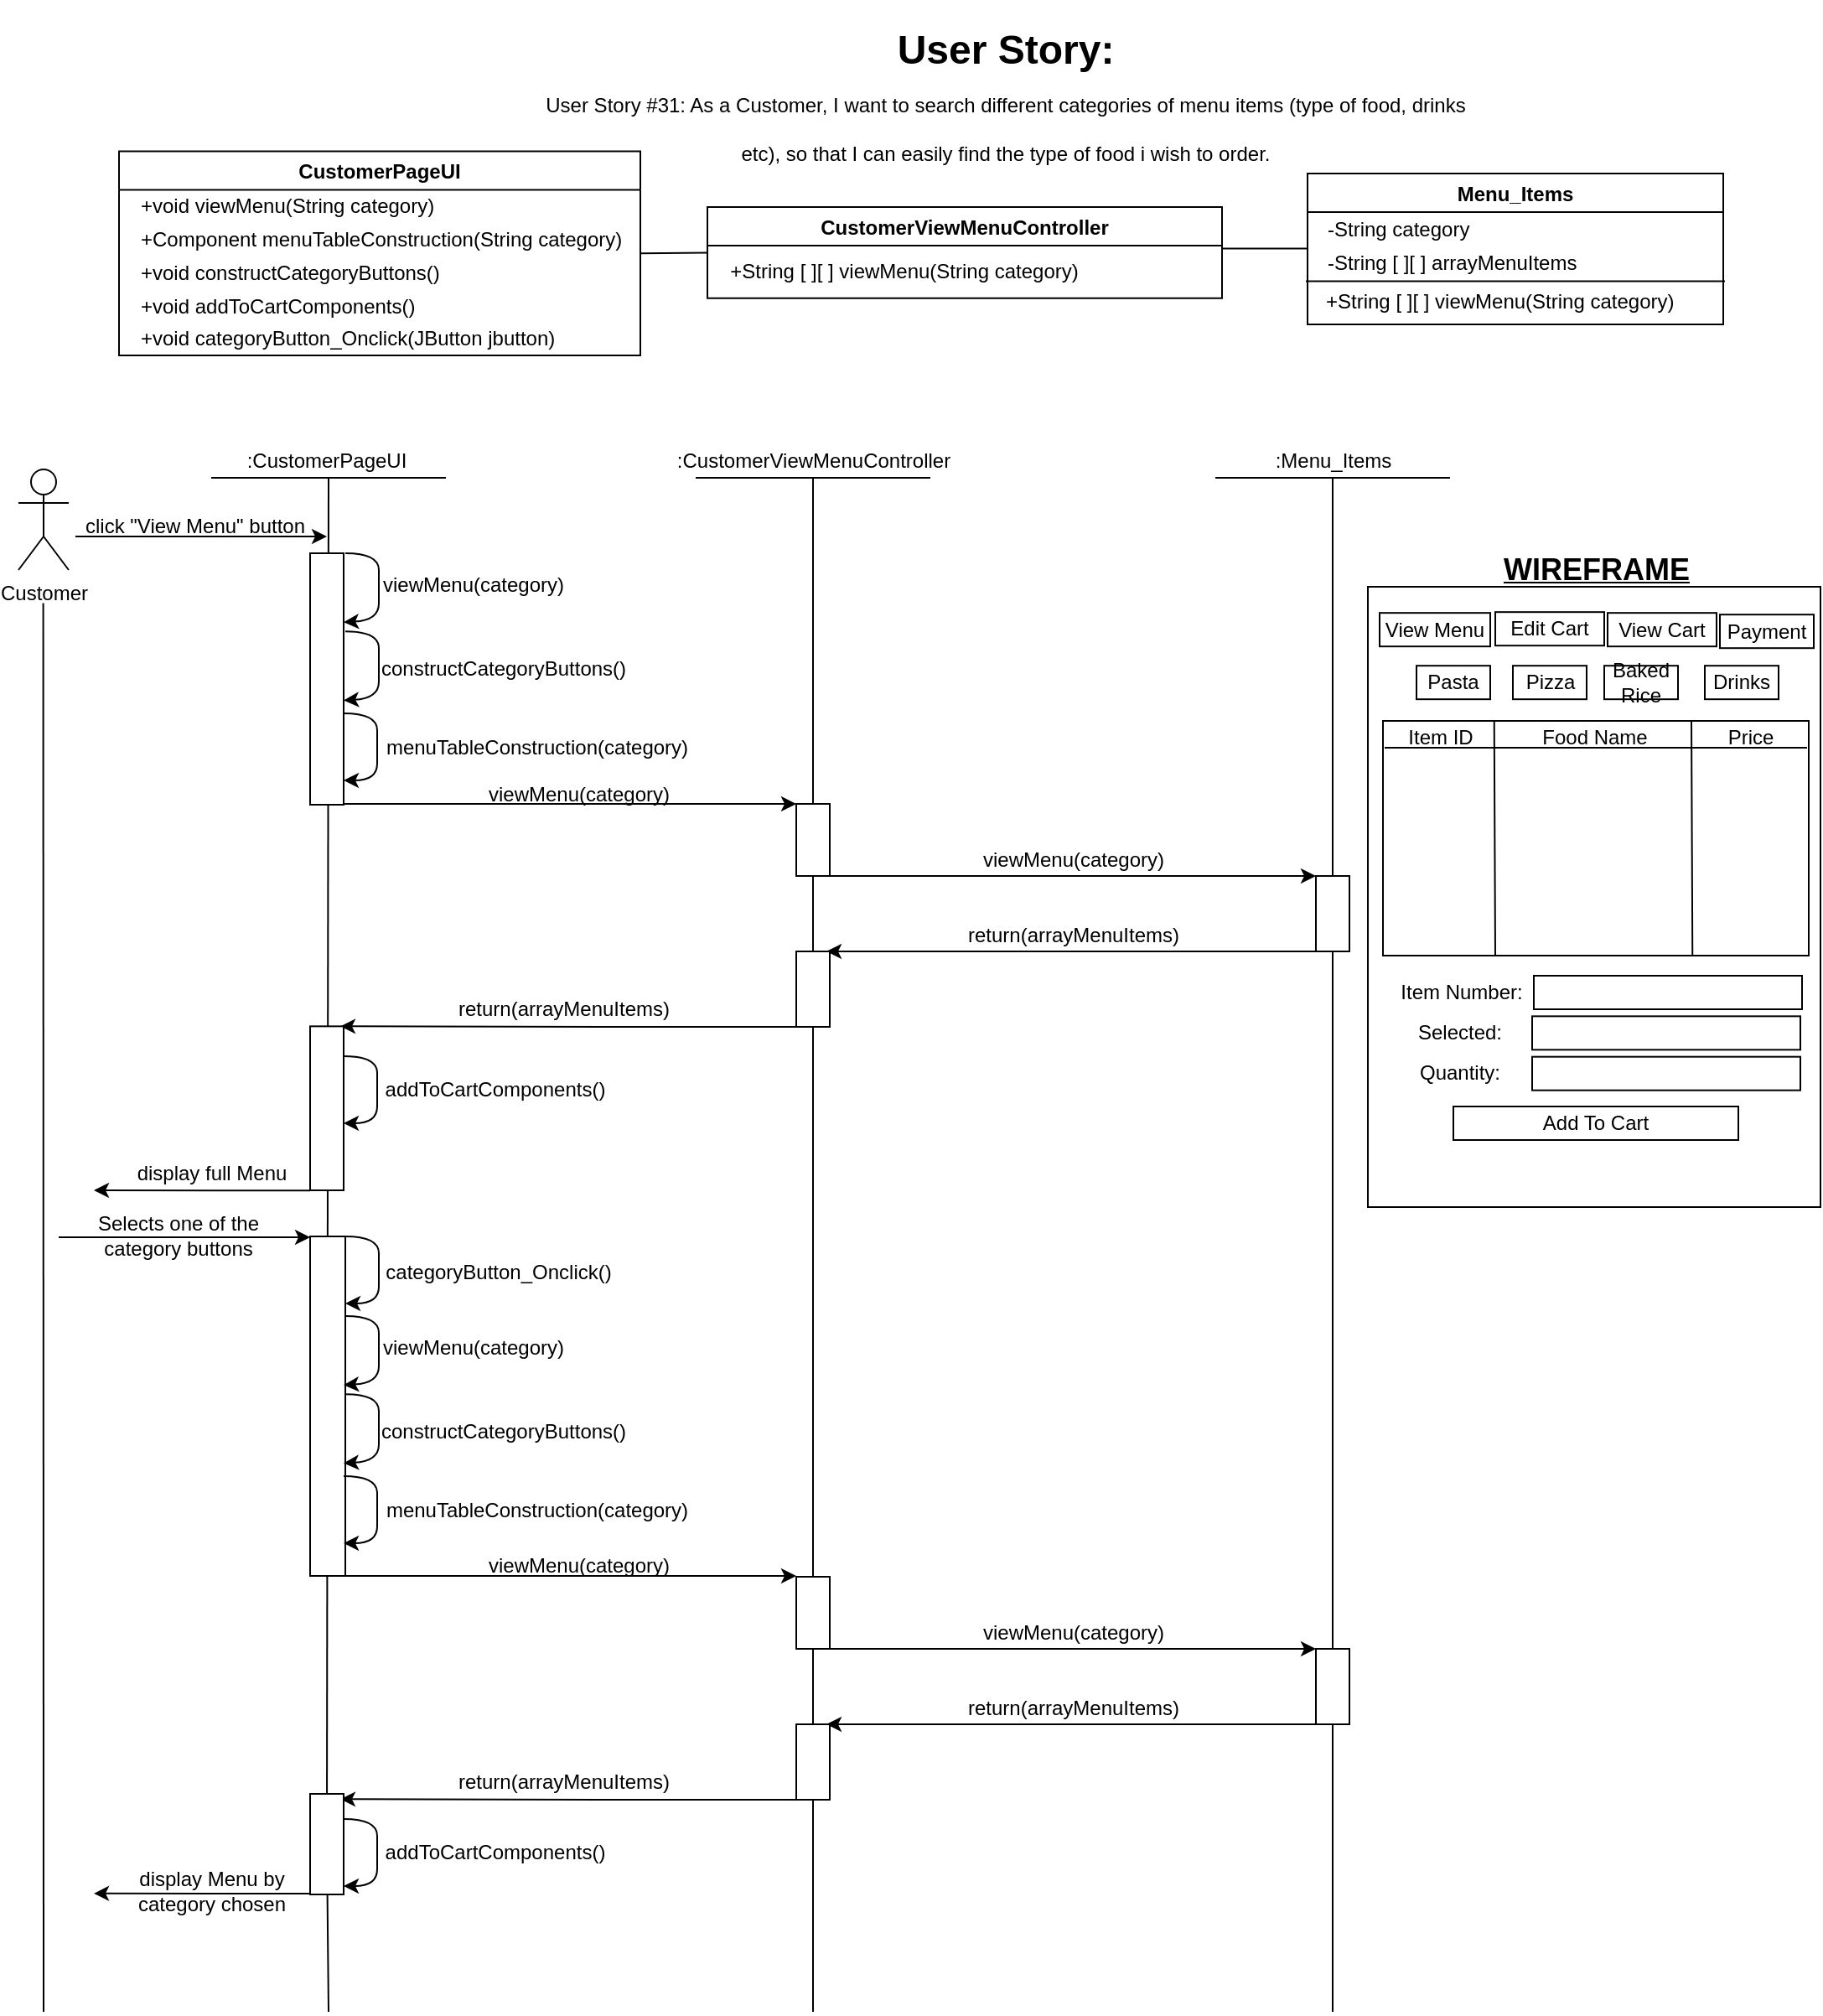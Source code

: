 <mxfile version="18.0.4" type="device"><diagram id="kgpKYQtTHZ0yAKxKKP6v" name="Page-1"><mxGraphModel dx="651" dy="514" grid="1" gridSize="10" guides="1" tooltips="1" connect="1" arrows="1" fold="1" page="1" pageScale="1" pageWidth="1100" pageHeight="850" math="0" shadow="0"><root><mxCell id="0"/><mxCell id="1" parent="0"/><mxCell id="jZgrcrFYeaZh8gr0yXMg-41" value="" style="rounded=0;whiteSpace=wrap;html=1;" parent="1" vertex="1"><mxGeometry x="830" y="350" width="270" height="370" as="geometry"/></mxCell><mxCell id="jZgrcrFYeaZh8gr0yXMg-58" value="" style="endArrow=none;html=1;rounded=0;fontSize=17;startArrow=none;" parent="1" edge="1" source="9Sp37JRLlnxSz8mJB7Hy-20"><mxGeometry width="50" height="50" relative="1" as="geometry"><mxPoint x="210" y="1810" as="sourcePoint"/><mxPoint x="210" y="285.5" as="targetPoint"/></mxGeometry></mxCell><mxCell id="jZgrcrFYeaZh8gr0yXMg-2" value="CustomerPageUI" style="swimlane;" parent="1" vertex="1"><mxGeometry x="85" y="90.21" width="311" height="121.79" as="geometry"/></mxCell><mxCell id="jZgrcrFYeaZh8gr0yXMg-3" value="+void viewMenu(String category)" style="text;html=1;align=left;verticalAlign=middle;resizable=0;points=[];autosize=1;strokeColor=none;fillColor=none;" parent="jZgrcrFYeaZh8gr0yXMg-2" vertex="1"><mxGeometry x="11" y="23" width="190" height="20" as="geometry"/></mxCell><mxCell id="UyJxPFIOWj1iNq7rBaPs-1" value="+Component menuTableConstruction(String category)" style="text;html=1;align=left;verticalAlign=middle;resizable=0;points=[];autosize=1;strokeColor=none;fillColor=none;" parent="jZgrcrFYeaZh8gr0yXMg-2" vertex="1"><mxGeometry x="11" y="43" width="300" height="20" as="geometry"/></mxCell><mxCell id="3pkiMZ76L7Jx5bTfX0Fe-1" value="+void constructCategoryButtons()" style="text;html=1;align=left;verticalAlign=middle;resizable=0;points=[];autosize=1;strokeColor=none;fillColor=none;" parent="jZgrcrFYeaZh8gr0yXMg-2" vertex="1"><mxGeometry x="11" y="63" width="190" height="20" as="geometry"/></mxCell><mxCell id="3pkiMZ76L7Jx5bTfX0Fe-9" value="+void addToCartComponents()" style="text;html=1;align=left;verticalAlign=middle;resizable=0;points=[];autosize=1;strokeColor=none;fillColor=none;" parent="jZgrcrFYeaZh8gr0yXMg-2" vertex="1"><mxGeometry x="11" y="83" width="180" height="20" as="geometry"/></mxCell><mxCell id="yn0V5w2cTOcVyndr5WH0-3" value="+void categoryButton_Onclick(JButton jbutton)" style="text;html=1;align=left;verticalAlign=middle;resizable=0;points=[];autosize=1;strokeColor=none;fillColor=none;" parent="jZgrcrFYeaZh8gr0yXMg-2" vertex="1"><mxGeometry x="11" y="101.79" width="260" height="20" as="geometry"/></mxCell><mxCell id="jZgrcrFYeaZh8gr0yXMg-6" value="CustomerViewMenuController" style="swimlane;startSize=23;" parent="1" vertex="1"><mxGeometry x="436" y="123.55" width="307" height="54.32" as="geometry"/></mxCell><mxCell id="jZgrcrFYeaZh8gr0yXMg-7" value="&lt;div style=&quot;text-align: left&quot;&gt;+String [ ][ ] viewMenu(String category)&lt;/div&gt;" style="text;html=1;align=center;verticalAlign=middle;resizable=0;points=[];autosize=1;strokeColor=none;fillColor=none;" parent="jZgrcrFYeaZh8gr0yXMg-6" vertex="1"><mxGeometry x="7" y="28.75" width="220" height="20" as="geometry"/></mxCell><mxCell id="jZgrcrFYeaZh8gr0yXMg-8" value="Menu_Items" style="swimlane;" parent="1" vertex="1"><mxGeometry x="794" y="103.55" width="248" height="90" as="geometry"/></mxCell><mxCell id="jZgrcrFYeaZh8gr0yXMg-12" value="" style="endArrow=none;html=1;rounded=0;" parent="jZgrcrFYeaZh8gr0yXMg-8" edge="1"><mxGeometry width="50" height="50" relative="1" as="geometry"><mxPoint x="-1" y="64.25" as="sourcePoint"/><mxPoint x="249" y="64.25" as="targetPoint"/></mxGeometry></mxCell><mxCell id="jZgrcrFYeaZh8gr0yXMg-13" value="&lt;div style=&quot;text-align: justify&quot;&gt;+String [ ][ ] viewMenu(String category)&lt;/div&gt;" style="text;html=1;align=left;verticalAlign=middle;resizable=0;points=[];autosize=1;strokeColor=none;fillColor=none;" parent="jZgrcrFYeaZh8gr0yXMg-8" vertex="1"><mxGeometry x="9" y="66" width="220" height="20" as="geometry"/></mxCell><mxCell id="8a033JhcUuYnLw-s18lT-4" value="-String [ ][ ] arrayMenuItems" style="text;html=1;align=left;verticalAlign=middle;resizable=0;points=[];autosize=1;strokeColor=none;fillColor=none;" parent="jZgrcrFYeaZh8gr0yXMg-8" vertex="1"><mxGeometry x="10" y="43" width="160" height="20" as="geometry"/></mxCell><mxCell id="UyJxPFIOWj1iNq7rBaPs-8" value="-String category" style="text;html=1;align=left;verticalAlign=middle;resizable=0;points=[];autosize=1;strokeColor=none;fillColor=none;" parent="jZgrcrFYeaZh8gr0yXMg-8" vertex="1"><mxGeometry x="10" y="23" width="100" height="20" as="geometry"/></mxCell><mxCell id="jZgrcrFYeaZh8gr0yXMg-15" value="" style="endArrow=none;html=1;rounded=0;entryX=0;entryY=0.5;entryDx=0;entryDy=0;exitX=1;exitY=0.5;exitDx=0;exitDy=0;" parent="1" source="jZgrcrFYeaZh8gr0yXMg-2" target="jZgrcrFYeaZh8gr0yXMg-6" edge="1"><mxGeometry width="50" height="50" relative="1" as="geometry"><mxPoint x="408" y="160" as="sourcePoint"/><mxPoint x="677" y="406.88" as="targetPoint"/></mxGeometry></mxCell><mxCell id="jZgrcrFYeaZh8gr0yXMg-16" value="" style="endArrow=none;html=1;rounded=0;entryX=0;entryY=0.5;entryDx=0;entryDy=0;exitX=1;exitY=0.5;exitDx=0;exitDy=0;" parent="1" edge="1"><mxGeometry width="50" height="50" relative="1" as="geometry"><mxPoint x="743" y="148.26" as="sourcePoint"/><mxPoint x="794" y="148.26" as="targetPoint"/></mxGeometry></mxCell><mxCell id="jZgrcrFYeaZh8gr0yXMg-17" style="edgeStyle=orthogonalEdgeStyle;rounded=0;orthogonalLoop=1;jettySize=auto;html=1;" parent="1" edge="1"><mxGeometry relative="1" as="geometry"><mxPoint x="209" y="320" as="targetPoint"/><Array as="points"><mxPoint x="109" y="320"/><mxPoint x="109" y="320"/></Array><mxPoint x="59" y="320" as="sourcePoint"/></mxGeometry></mxCell><mxCell id="jZgrcrFYeaZh8gr0yXMg-18" value="Customer" style="shape=umlActor;verticalLabelPosition=bottom;verticalAlign=top;html=1;outlineConnect=0;" parent="1" vertex="1"><mxGeometry x="25" y="280" width="30" height="60" as="geometry"/></mxCell><mxCell id="jZgrcrFYeaZh8gr0yXMg-19" value=":CustomerPageUI" style="text;html=1;strokeColor=none;fillColor=none;align=center;verticalAlign=middle;whiteSpace=wrap;rounded=0;" parent="1" vertex="1"><mxGeometry x="179" y="260" width="60" height="30" as="geometry"/></mxCell><mxCell id="jZgrcrFYeaZh8gr0yXMg-20" value=":CustomerViewMenuController" style="text;html=1;align=center;verticalAlign=middle;resizable=0;points=[];autosize=1;strokeColor=none;fillColor=none;" parent="1" vertex="1"><mxGeometry x="409" y="265" width="180" height="20" as="geometry"/></mxCell><mxCell id="jZgrcrFYeaZh8gr0yXMg-21" value=":Menu_Items" style="text;html=1;align=center;verticalAlign=middle;resizable=0;points=[];autosize=1;strokeColor=none;fillColor=none;" parent="1" vertex="1"><mxGeometry x="769" y="265" width="80" height="20" as="geometry"/></mxCell><mxCell id="jZgrcrFYeaZh8gr0yXMg-22" value="" style="endArrow=none;html=1;rounded=0;" parent="1" edge="1"><mxGeometry width="50" height="50" relative="1" as="geometry"><mxPoint x="140" y="285" as="sourcePoint"/><mxPoint x="280.0" y="285" as="targetPoint"/></mxGeometry></mxCell><mxCell id="jZgrcrFYeaZh8gr0yXMg-23" value="" style="endArrow=none;html=1;rounded=0;" parent="1" edge="1"><mxGeometry width="50" height="50" relative="1" as="geometry"><mxPoint x="429.0" y="285" as="sourcePoint"/><mxPoint x="569" y="285" as="targetPoint"/></mxGeometry></mxCell><mxCell id="jZgrcrFYeaZh8gr0yXMg-24" value="" style="endArrow=none;html=1;rounded=0;" parent="1" edge="1"><mxGeometry width="50" height="50" relative="1" as="geometry"><mxPoint x="739" y="285" as="sourcePoint"/><mxPoint x="879" y="285" as="targetPoint"/></mxGeometry></mxCell><mxCell id="jZgrcrFYeaZh8gr0yXMg-27" value="" style="endArrow=classic;html=1;rounded=0;entryX=0;entryY=0;entryDx=0;entryDy=0;" parent="1" edge="1"><mxGeometry width="50" height="50" relative="1" as="geometry"><mxPoint x="209" y="479.5" as="sourcePoint"/><mxPoint x="489" y="479.5" as="targetPoint"/></mxGeometry></mxCell><mxCell id="jZgrcrFYeaZh8gr0yXMg-28" value="&lt;div style=&quot;text-align: left&quot;&gt;&lt;span&gt;viewMenu(category)&lt;/span&gt;&lt;/div&gt;" style="text;html=1;align=center;verticalAlign=middle;resizable=0;points=[];autosize=1;strokeColor=none;fillColor=none;" parent="1" vertex="1"><mxGeometry x="299" y="463.5" width="120" height="20" as="geometry"/></mxCell><mxCell id="jZgrcrFYeaZh8gr0yXMg-29" style="edgeStyle=orthogonalEdgeStyle;rounded=0;orthogonalLoop=1;jettySize=auto;html=1;exitX=1;exitY=1;exitDx=0;exitDy=0;entryX=0;entryY=0;entryDx=0;entryDy=0;" parent="1" source="jZgrcrFYeaZh8gr0yXMg-57" target="jZgrcrFYeaZh8gr0yXMg-53" edge="1"><mxGeometry relative="1" as="geometry"><Array as="points"><mxPoint x="723" y="522.5"/><mxPoint x="723" y="522.5"/></Array><mxPoint x="509" y="527.5" as="sourcePoint"/></mxGeometry></mxCell><mxCell id="jZgrcrFYeaZh8gr0yXMg-30" value="" style="endArrow=none;html=1;rounded=0;startArrow=none;entryX=0.5;entryY=1;entryDx=0;entryDy=0;entryPerimeter=0;" parent="1" source="jZgrcrFYeaZh8gr0yXMg-100" target="jZgrcrFYeaZh8gr0yXMg-20" edge="1"><mxGeometry width="50" height="50" relative="1" as="geometry"><mxPoint x="499" y="962.5" as="sourcePoint"/><mxPoint x="497" y="280" as="targetPoint"/></mxGeometry></mxCell><mxCell id="jZgrcrFYeaZh8gr0yXMg-31" value="&lt;div style=&quot;text-align: justify&quot;&gt;&lt;span&gt;viewMenu(category)&lt;/span&gt;&lt;/div&gt;" style="text;html=1;align=center;verticalAlign=middle;resizable=0;points=[];autosize=1;strokeColor=none;fillColor=none;" parent="1" vertex="1"><mxGeometry x="594" y="502.5" width="120" height="20" as="geometry"/></mxCell><mxCell id="jZgrcrFYeaZh8gr0yXMg-34" value="" style="endArrow=none;html=1;rounded=0;entryX=0.5;entryY=0.982;entryDx=0;entryDy=0;entryPerimeter=0;" parent="1" target="jZgrcrFYeaZh8gr0yXMg-21" edge="1"><mxGeometry width="50" height="50" relative="1" as="geometry"><mxPoint x="809" y="1200" as="sourcePoint"/><mxPoint x="809" y="290" as="targetPoint"/></mxGeometry></mxCell><mxCell id="jZgrcrFYeaZh8gr0yXMg-42" value="View Menu" style="rounded=0;whiteSpace=wrap;html=1;" parent="1" vertex="1"><mxGeometry x="837" y="365.59" width="66" height="20" as="geometry"/></mxCell><mxCell id="jZgrcrFYeaZh8gr0yXMg-44" value="Edit Cart" style="rounded=0;whiteSpace=wrap;html=1;" parent="1" vertex="1"><mxGeometry x="906" y="365.09" width="65" height="20" as="geometry"/></mxCell><mxCell id="jZgrcrFYeaZh8gr0yXMg-45" value="View Cart" style="rounded=0;whiteSpace=wrap;html=1;" parent="1" vertex="1"><mxGeometry x="973" y="365.59" width="65" height="20" as="geometry"/></mxCell><mxCell id="jZgrcrFYeaZh8gr0yXMg-46" value="Payment" style="rounded=0;whiteSpace=wrap;html=1;" parent="1" vertex="1"><mxGeometry x="1040" y="366.59" width="56" height="20" as="geometry"/></mxCell><mxCell id="jZgrcrFYeaZh8gr0yXMg-51" value="Add To Cart" style="rounded=0;whiteSpace=wrap;html=1;" parent="1" vertex="1"><mxGeometry x="881" y="660.0" width="170" height="20" as="geometry"/></mxCell><mxCell id="jZgrcrFYeaZh8gr0yXMg-52" value="&lt;b&gt;&lt;u&gt;&lt;font style=&quot;font-size: 18px&quot;&gt;WIREFRAME&lt;/font&gt;&lt;/u&gt;&lt;/b&gt;" style="text;html=1;align=center;verticalAlign=middle;resizable=0;points=[];autosize=1;strokeColor=none;fillColor=none;" parent="1" vertex="1"><mxGeometry x="901" y="330" width="130" height="20" as="geometry"/></mxCell><mxCell id="jZgrcrFYeaZh8gr0yXMg-102" style="edgeStyle=orthogonalEdgeStyle;rounded=0;orthogonalLoop=1;jettySize=auto;html=1;exitX=0;exitY=1;exitDx=0;exitDy=0;entryX=0.5;entryY=0;entryDx=0;entryDy=0;fontSize=12;" parent="1" edge="1"><mxGeometry relative="1" as="geometry"><mxPoint x="807" y="567.5" as="sourcePoint"/><mxPoint x="507" y="567.5" as="targetPoint"/><Array as="points"><mxPoint x="663" y="567.5"/><mxPoint x="663" y="567.5"/></Array></mxGeometry></mxCell><mxCell id="jZgrcrFYeaZh8gr0yXMg-53" value="" style="rounded=0;whiteSpace=wrap;html=1;" parent="1" vertex="1"><mxGeometry x="799" y="522.5" width="20" height="45" as="geometry"/></mxCell><mxCell id="jZgrcrFYeaZh8gr0yXMg-54" value="click &quot;View Menu&quot; button" style="text;html=1;align=center;verticalAlign=middle;resizable=0;points=[];autosize=1;strokeColor=none;fillColor=none;" parent="1" vertex="1"><mxGeometry x="55" y="304" width="150" height="20" as="geometry"/></mxCell><mxCell id="jZgrcrFYeaZh8gr0yXMg-57" value="" style="rounded=0;whiteSpace=wrap;html=1;" parent="1" vertex="1"><mxGeometry x="489" y="479.5" width="20" height="43" as="geometry"/></mxCell><mxCell id="jZgrcrFYeaZh8gr0yXMg-63" value="" style="curved=1;endArrow=classic;html=1;rounded=0;entryX=0.95;entryY=0.392;entryDx=0;entryDy=0;exitX=1;exitY=0;exitDx=0;exitDy=0;entryPerimeter=0;" parent="1" edge="1"><mxGeometry width="50" height="50" relative="1" as="geometry"><mxPoint x="220" y="330" as="sourcePoint"/><mxPoint x="219.0" y="371.16" as="targetPoint"/><Array as="points"><mxPoint x="240" y="330"/><mxPoint x="240" y="350"/><mxPoint x="240" y="370"/></Array></mxGeometry></mxCell><mxCell id="jZgrcrFYeaZh8gr0yXMg-64" value="" style="rounded=0;whiteSpace=wrap;html=1;" parent="1" vertex="1"><mxGeometry x="199" y="330" width="20" height="150" as="geometry"/></mxCell><mxCell id="jZgrcrFYeaZh8gr0yXMg-65" value="&lt;span style=&quot;font-size: 12px&quot;&gt;viewMenu(category)&lt;/span&gt;" style="text;html=1;align=center;verticalAlign=middle;resizable=0;points=[];autosize=1;strokeColor=none;fillColor=none;fontSize=16;" parent="1" vertex="1"><mxGeometry x="236" y="332.09" width="120" height="30" as="geometry"/></mxCell><mxCell id="jZgrcrFYeaZh8gr0yXMg-84" value="" style="rounded=0;whiteSpace=wrap;html=1;" parent="1" vertex="1"><mxGeometry x="839" y="430" width="254" height="140" as="geometry"/></mxCell><mxCell id="jZgrcrFYeaZh8gr0yXMg-81" value="Item Number:" style="text;html=1;strokeColor=none;fillColor=none;align=center;verticalAlign=middle;whiteSpace=wrap;rounded=0;" parent="1" vertex="1"><mxGeometry x="843" y="577.83" width="86" height="28.33" as="geometry"/></mxCell><mxCell id="jZgrcrFYeaZh8gr0yXMg-82" value="" style="rounded=0;whiteSpace=wrap;html=1;" parent="1" vertex="1"><mxGeometry x="929" y="582.0" width="160" height="20" as="geometry"/></mxCell><mxCell id="jZgrcrFYeaZh8gr0yXMg-85" value="Item ID" style="text;html=1;align=center;verticalAlign=middle;resizable=0;points=[];autosize=1;strokeColor=none;fillColor=none;" parent="1" vertex="1"><mxGeometry x="848" y="430" width="50" height="20" as="geometry"/></mxCell><mxCell id="jZgrcrFYeaZh8gr0yXMg-86" value="Food Name" style="text;html=1;align=center;verticalAlign=middle;resizable=0;points=[];autosize=1;strokeColor=none;fillColor=none;" parent="1" vertex="1"><mxGeometry x="925" y="430" width="80" height="20" as="geometry"/></mxCell><mxCell id="jZgrcrFYeaZh8gr0yXMg-88" value="Price" style="text;html=1;align=center;verticalAlign=middle;resizable=0;points=[];autosize=1;strokeColor=none;fillColor=none;" parent="1" vertex="1"><mxGeometry x="1038" y="430" width="40" height="20" as="geometry"/></mxCell><mxCell id="jZgrcrFYeaZh8gr0yXMg-90" value="" style="endArrow=none;html=1;rounded=0;entryX=0.033;entryY=-0.067;entryDx=0;entryDy=0;entryPerimeter=0;exitX=0.194;exitY=0.99;exitDx=0;exitDy=0;exitPerimeter=0;" parent="1" edge="1"><mxGeometry width="50" height="50" relative="1" as="geometry"><mxPoint x="905.996" y="570.0" as="sourcePoint"/><mxPoint x="905.36" y="430.06" as="targetPoint"/></mxGeometry></mxCell><mxCell id="jZgrcrFYeaZh8gr0yXMg-92" value="" style="endArrow=none;html=1;rounded=0;entryX=0.033;entryY=-0.067;entryDx=0;entryDy=0;entryPerimeter=0;exitX=0.194;exitY=0.99;exitDx=0;exitDy=0;exitPerimeter=0;" parent="1" edge="1"><mxGeometry width="50" height="50" relative="1" as="geometry"><mxPoint x="1023.636" y="569.94" as="sourcePoint"/><mxPoint x="1023" y="430" as="targetPoint"/></mxGeometry></mxCell><mxCell id="jZgrcrFYeaZh8gr0yXMg-94" value="" style="endArrow=none;html=1;rounded=0;exitX=0.194;exitY=0.99;exitDx=0;exitDy=0;exitPerimeter=0;" parent="1" edge="1"><mxGeometry width="50" height="50" relative="1" as="geometry"><mxPoint x="839.996" y="446" as="sourcePoint"/><mxPoint x="1092" y="446" as="targetPoint"/></mxGeometry></mxCell><mxCell id="jZgrcrFYeaZh8gr0yXMg-99" value="&lt;h1&gt;User Story:&lt;br&gt;&lt;font style=&quot;font-size: 12px ; font-weight: normal&quot;&gt;User Story #31: As a Customer, I want to search different categories of menu items (type of food, drinks etc), so that I can easily find the type of food i wish to order.&lt;/font&gt;&lt;/h1&gt;" style="text;html=1;strokeColor=none;fillColor=none;spacing=5;spacingTop=-20;whiteSpace=wrap;overflow=hidden;rounded=0;align=center;" parent="1" vertex="1"><mxGeometry x="324" y="10" width="580" height="100" as="geometry"/></mxCell><mxCell id="jZgrcrFYeaZh8gr0yXMg-100" value="" style="rounded=0;whiteSpace=wrap;html=1;" parent="1" vertex="1"><mxGeometry x="489" y="567.5" width="20" height="45" as="geometry"/></mxCell><mxCell id="jZgrcrFYeaZh8gr0yXMg-101" value="" style="endArrow=none;html=1;rounded=0;startArrow=none;entryX=0.5;entryY=1;entryDx=0;entryDy=0;entryPerimeter=0;" parent="1" target="jZgrcrFYeaZh8gr0yXMg-100" edge="1"><mxGeometry width="50" height="50" relative="1" as="geometry"><mxPoint x="499" y="1200" as="sourcePoint"/><mxPoint x="499" y="274.27" as="targetPoint"/></mxGeometry></mxCell><mxCell id="jZgrcrFYeaZh8gr0yXMg-103" value="return(arrayMenuItems)" style="text;html=1;align=center;verticalAlign=middle;resizable=0;points=[];autosize=1;strokeColor=none;fillColor=none;fontSize=12;" parent="1" vertex="1"><mxGeometry x="584" y="547.83" width="140" height="20" as="geometry"/></mxCell><mxCell id="jZgrcrFYeaZh8gr0yXMg-104" style="edgeStyle=orthogonalEdgeStyle;rounded=0;orthogonalLoop=1;jettySize=auto;html=1;entryX=0.5;entryY=0;entryDx=0;entryDy=0;fontSize=12;" parent="1" edge="1"><mxGeometry relative="1" as="geometry"><mxPoint x="493" y="612.5" as="sourcePoint"/><mxPoint x="217" y="612.17" as="targetPoint"/><Array as="points"><mxPoint x="373" y="612.17"/><mxPoint x="373" y="612.17"/></Array></mxGeometry></mxCell><mxCell id="jZgrcrFYeaZh8gr0yXMg-105" value="" style="rounded=0;whiteSpace=wrap;html=1;" parent="1" vertex="1"><mxGeometry x="199" y="612.17" width="20" height="97.83" as="geometry"/></mxCell><mxCell id="zjGWkaBwXdOVX580WXJV-7" value="" style="endArrow=none;html=1;rounded=0;" parent="1" edge="1"><mxGeometry width="50" height="50" relative="1" as="geometry"><mxPoint x="40" y="1200" as="sourcePoint"/><mxPoint x="39.8" y="359.77" as="targetPoint"/></mxGeometry></mxCell><mxCell id="8a033JhcUuYnLw-s18lT-1" value="" style="curved=1;endArrow=classic;html=1;rounded=0;entryX=1;entryY=1;entryDx=0;entryDy=0;exitX=1;exitY=0;exitDx=0;exitDy=0;" parent="1" edge="1"><mxGeometry width="50" height="50" relative="1" as="geometry"><mxPoint x="219" y="425.5" as="sourcePoint"/><mxPoint x="219" y="465.5" as="targetPoint"/><Array as="points"><mxPoint x="239" y="425.5"/><mxPoint x="239" y="445.5"/><mxPoint x="239" y="465.5"/></Array></mxGeometry></mxCell><mxCell id="8a033JhcUuYnLw-s18lT-3" value="&lt;span style=&quot;font-size: 12px&quot;&gt;menuTableConstruction(category)&lt;/span&gt;" style="text;html=1;align=center;verticalAlign=middle;resizable=0;points=[];autosize=1;strokeColor=none;fillColor=none;fontSize=16;" parent="1" vertex="1"><mxGeometry x="234" y="428.5" width="200" height="30" as="geometry"/></mxCell><mxCell id="UyJxPFIOWj1iNq7rBaPs-9" value="" style="endArrow=classic;html=1;rounded=0;" parent="1" edge="1"><mxGeometry width="50" height="50" relative="1" as="geometry"><mxPoint x="199" y="710.17" as="sourcePoint"/><mxPoint x="70" y="710" as="targetPoint"/></mxGeometry></mxCell><mxCell id="UyJxPFIOWj1iNq7rBaPs-10" value="display full Menu" style="text;html=1;align=center;verticalAlign=middle;resizable=0;points=[];autosize=1;strokeColor=none;fillColor=none;" parent="1" vertex="1"><mxGeometry x="90" y="690.17" width="100" height="20" as="geometry"/></mxCell><mxCell id="UyJxPFIOWj1iNq7rBaPs-11" value="Pasta" style="rounded=0;whiteSpace=wrap;html=1;" parent="1" vertex="1"><mxGeometry x="859" y="397.09" width="44" height="20" as="geometry"/></mxCell><mxCell id="UyJxPFIOWj1iNq7rBaPs-12" value="Pizza" style="rounded=0;whiteSpace=wrap;html=1;" parent="1" vertex="1"><mxGeometry x="916.5" y="397.09" width="44" height="20" as="geometry"/></mxCell><mxCell id="UyJxPFIOWj1iNq7rBaPs-13" value="Baked Rice" style="rounded=0;whiteSpace=wrap;html=1;" parent="1" vertex="1"><mxGeometry x="971" y="397.09" width="44" height="20" as="geometry"/></mxCell><mxCell id="UyJxPFIOWj1iNq7rBaPs-14" value="Drinks" style="rounded=0;whiteSpace=wrap;html=1;" parent="1" vertex="1"><mxGeometry x="1031" y="397.09" width="44" height="20" as="geometry"/></mxCell><mxCell id="UyJxPFIOWj1iNq7rBaPs-18" value="Selected:" style="text;html=1;strokeColor=none;fillColor=none;align=center;verticalAlign=middle;whiteSpace=wrap;rounded=0;" parent="1" vertex="1"><mxGeometry x="842" y="602.0" width="86" height="28.33" as="geometry"/></mxCell><mxCell id="UyJxPFIOWj1iNq7rBaPs-19" value="" style="rounded=0;whiteSpace=wrap;html=1;" parent="1" vertex="1"><mxGeometry x="928" y="606.17" width="160" height="20" as="geometry"/></mxCell><mxCell id="UyJxPFIOWj1iNq7rBaPs-20" value="Quantity:" style="text;html=1;strokeColor=none;fillColor=none;align=center;verticalAlign=middle;whiteSpace=wrap;rounded=0;" parent="1" vertex="1"><mxGeometry x="842" y="626.17" width="86" height="28.33" as="geometry"/></mxCell><mxCell id="UyJxPFIOWj1iNq7rBaPs-21" value="" style="rounded=0;whiteSpace=wrap;html=1;" parent="1" vertex="1"><mxGeometry x="928" y="630.34" width="160" height="20" as="geometry"/></mxCell><mxCell id="3pkiMZ76L7Jx5bTfX0Fe-4" value="return(arrayMenuItems)" style="text;html=1;align=center;verticalAlign=middle;resizable=0;points=[];autosize=1;strokeColor=none;fillColor=none;fontSize=12;" parent="1" vertex="1"><mxGeometry x="280" y="592.0" width="140" height="20" as="geometry"/></mxCell><mxCell id="3pkiMZ76L7Jx5bTfX0Fe-5" value="" style="curved=1;endArrow=classic;html=1;rounded=0;entryX=0.95;entryY=0.392;entryDx=0;entryDy=0;exitX=1;exitY=0;exitDx=0;exitDy=0;entryPerimeter=0;" parent="1" edge="1"><mxGeometry width="50" height="50" relative="1" as="geometry"><mxPoint x="220" y="376.59" as="sourcePoint"/><mxPoint x="219.0" y="417.75" as="targetPoint"/><Array as="points"><mxPoint x="240" y="376.59"/><mxPoint x="240" y="396.59"/><mxPoint x="240" y="416.59"/></Array></mxGeometry></mxCell><mxCell id="3pkiMZ76L7Jx5bTfX0Fe-6" value="&lt;span style=&quot;font-size: 12px&quot;&gt;constructCategoryButtons()&lt;/span&gt;" style="text;html=1;align=center;verticalAlign=middle;resizable=0;points=[];autosize=1;strokeColor=none;fillColor=none;fontSize=16;" parent="1" vertex="1"><mxGeometry x="234" y="382.09" width="160" height="30" as="geometry"/></mxCell><mxCell id="3pkiMZ76L7Jx5bTfX0Fe-7" value="" style="curved=1;endArrow=classic;html=1;rounded=0;entryX=1;entryY=1;entryDx=0;entryDy=0;exitX=1;exitY=0;exitDx=0;exitDy=0;" parent="1" edge="1"><mxGeometry width="50" height="50" relative="1" as="geometry"><mxPoint x="219" y="630" as="sourcePoint"/><mxPoint x="219" y="670" as="targetPoint"/><Array as="points"><mxPoint x="239" y="630"/><mxPoint x="239" y="650"/><mxPoint x="239" y="670"/></Array></mxGeometry></mxCell><mxCell id="3pkiMZ76L7Jx5bTfX0Fe-8" value="&lt;span style=&quot;font-size: 12px&quot;&gt;addToCartComponents()&lt;/span&gt;" style="text;html=1;align=center;verticalAlign=middle;resizable=0;points=[];autosize=1;strokeColor=none;fillColor=none;fontSize=16;" parent="1" vertex="1"><mxGeometry x="234" y="633" width="150" height="30" as="geometry"/></mxCell><mxCell id="3pkiMZ76L7Jx5bTfX0Fe-28" value="" style="rounded=0;whiteSpace=wrap;html=1;" parent="1" vertex="1"><mxGeometry x="199" y="737.5" width="21" height="202.5" as="geometry"/></mxCell><mxCell id="3pkiMZ76L7Jx5bTfX0Fe-30" style="edgeStyle=orthogonalEdgeStyle;rounded=0;orthogonalLoop=1;jettySize=auto;html=1;" parent="1" edge="1"><mxGeometry relative="1" as="geometry"><mxPoint x="199" y="738.0" as="targetPoint"/><Array as="points"><mxPoint x="99" y="738"/><mxPoint x="99" y="738"/></Array><mxPoint x="49" y="738.0" as="sourcePoint"/></mxGeometry></mxCell><mxCell id="3pkiMZ76L7Jx5bTfX0Fe-31" value="Selects one of the&lt;br&gt;category buttons" style="text;html=1;align=center;verticalAlign=middle;resizable=0;points=[];autosize=1;strokeColor=none;fillColor=none;" parent="1" vertex="1"><mxGeometry x="65" y="722" width="110" height="30" as="geometry"/></mxCell><mxCell id="3pkiMZ76L7Jx5bTfX0Fe-32" value="" style="curved=1;endArrow=classic;html=1;rounded=0;entryX=1;entryY=1;entryDx=0;entryDy=0;exitX=1;exitY=0;exitDx=0;exitDy=0;" parent="1" edge="1"><mxGeometry width="50" height="50" relative="1" as="geometry"><mxPoint x="220" y="737.5" as="sourcePoint"/><mxPoint x="220" y="777.5" as="targetPoint"/><Array as="points"><mxPoint x="240" y="737.5"/><mxPoint x="240" y="757.5"/><mxPoint x="240" y="777.5"/></Array></mxGeometry></mxCell><mxCell id="yn0V5w2cTOcVyndr5WH0-1" value="&lt;span style=&quot;font-size: 12px&quot;&gt;categoryButton_Onclick()&lt;/span&gt;" style="text;html=1;align=center;verticalAlign=middle;resizable=0;points=[];autosize=1;strokeColor=none;fillColor=none;fontSize=16;" parent="1" vertex="1"><mxGeometry x="236" y="742" width="150" height="30" as="geometry"/></mxCell><mxCell id="9Sp37JRLlnxSz8mJB7Hy-1" value="" style="endArrow=classic;html=1;rounded=0;entryX=0;entryY=0;entryDx=0;entryDy=0;" edge="1" parent="1"><mxGeometry width="50" height="50" relative="1" as="geometry"><mxPoint x="209" y="940.0" as="sourcePoint"/><mxPoint x="489" y="940" as="targetPoint"/></mxGeometry></mxCell><mxCell id="9Sp37JRLlnxSz8mJB7Hy-2" value="&lt;div style=&quot;text-align: left&quot;&gt;&lt;span&gt;viewMenu(category)&lt;/span&gt;&lt;/div&gt;" style="text;html=1;align=center;verticalAlign=middle;resizable=0;points=[];autosize=1;strokeColor=none;fillColor=none;" vertex="1" parent="1"><mxGeometry x="299" y="924" width="120" height="20" as="geometry"/></mxCell><mxCell id="9Sp37JRLlnxSz8mJB7Hy-3" style="edgeStyle=orthogonalEdgeStyle;rounded=0;orthogonalLoop=1;jettySize=auto;html=1;exitX=1;exitY=1;exitDx=0;exitDy=0;entryX=0;entryY=0;entryDx=0;entryDy=0;" edge="1" parent="1" source="9Sp37JRLlnxSz8mJB7Hy-7"><mxGeometry relative="1" as="geometry"><Array as="points"><mxPoint x="723" y="983.5"/><mxPoint x="723" y="983.5"/></Array><mxPoint x="509" y="988.5" as="sourcePoint"/><mxPoint x="799" y="983.5" as="targetPoint"/></mxGeometry></mxCell><mxCell id="9Sp37JRLlnxSz8mJB7Hy-4" value="&lt;div style=&quot;text-align: justify&quot;&gt;&lt;span&gt;viewMenu(category)&lt;/span&gt;&lt;/div&gt;" style="text;html=1;align=center;verticalAlign=middle;resizable=0;points=[];autosize=1;strokeColor=none;fillColor=none;" vertex="1" parent="1"><mxGeometry x="594" y="963.5" width="120" height="20" as="geometry"/></mxCell><mxCell id="9Sp37JRLlnxSz8mJB7Hy-5" style="edgeStyle=orthogonalEdgeStyle;rounded=0;orthogonalLoop=1;jettySize=auto;html=1;exitX=0;exitY=1;exitDx=0;exitDy=0;entryX=0.5;entryY=0;entryDx=0;entryDy=0;fontSize=12;" edge="1" parent="1"><mxGeometry relative="1" as="geometry"><mxPoint x="807" y="1028.5" as="sourcePoint"/><mxPoint x="507" y="1028.5" as="targetPoint"/><Array as="points"><mxPoint x="663" y="1028.5"/><mxPoint x="663" y="1028.5"/></Array></mxGeometry></mxCell><mxCell id="9Sp37JRLlnxSz8mJB7Hy-6" value="" style="rounded=0;whiteSpace=wrap;html=1;" vertex="1" parent="1"><mxGeometry x="799" y="983.5" width="20" height="45" as="geometry"/></mxCell><mxCell id="9Sp37JRLlnxSz8mJB7Hy-7" value="" style="rounded=0;whiteSpace=wrap;html=1;" vertex="1" parent="1"><mxGeometry x="489" y="940.5" width="20" height="43" as="geometry"/></mxCell><mxCell id="9Sp37JRLlnxSz8mJB7Hy-8" value="" style="curved=1;endArrow=classic;html=1;rounded=0;entryX=0.95;entryY=0.392;entryDx=0;entryDy=0;exitX=1;exitY=0;exitDx=0;exitDy=0;entryPerimeter=0;" edge="1" parent="1"><mxGeometry width="50" height="50" relative="1" as="geometry"><mxPoint x="220" y="785" as="sourcePoint"/><mxPoint x="219.0" y="826.16" as="targetPoint"/><Array as="points"><mxPoint x="240" y="785"/><mxPoint x="240" y="805"/><mxPoint x="240" y="825"/></Array></mxGeometry></mxCell><mxCell id="9Sp37JRLlnxSz8mJB7Hy-9" value="&lt;span style=&quot;font-size: 12px&quot;&gt;viewMenu(category)&lt;/span&gt;" style="text;html=1;align=center;verticalAlign=middle;resizable=0;points=[];autosize=1;strokeColor=none;fillColor=none;fontSize=16;" vertex="1" parent="1"><mxGeometry x="236" y="787.09" width="120" height="30" as="geometry"/></mxCell><mxCell id="9Sp37JRLlnxSz8mJB7Hy-10" value="" style="rounded=0;whiteSpace=wrap;html=1;" vertex="1" parent="1"><mxGeometry x="489" y="1028.5" width="20" height="45" as="geometry"/></mxCell><mxCell id="9Sp37JRLlnxSz8mJB7Hy-11" value="return(arrayMenuItems)" style="text;html=1;align=center;verticalAlign=middle;resizable=0;points=[];autosize=1;strokeColor=none;fillColor=none;fontSize=12;" vertex="1" parent="1"><mxGeometry x="584" y="1008.83" width="140" height="20" as="geometry"/></mxCell><mxCell id="9Sp37JRLlnxSz8mJB7Hy-12" style="edgeStyle=orthogonalEdgeStyle;rounded=0;orthogonalLoop=1;jettySize=auto;html=1;entryX=0.5;entryY=0;entryDx=0;entryDy=0;fontSize=12;" edge="1" parent="1"><mxGeometry relative="1" as="geometry"><mxPoint x="493" y="1073.5" as="sourcePoint"/><mxPoint x="217" y="1073.17" as="targetPoint"/><Array as="points"><mxPoint x="373" y="1073.17"/><mxPoint x="373" y="1073.17"/></Array></mxGeometry></mxCell><mxCell id="9Sp37JRLlnxSz8mJB7Hy-13" value="" style="curved=1;endArrow=classic;html=1;rounded=0;entryX=1;entryY=1;entryDx=0;entryDy=0;exitX=1;exitY=0;exitDx=0;exitDy=0;" edge="1" parent="1"><mxGeometry width="50" height="50" relative="1" as="geometry"><mxPoint x="219" y="880.5" as="sourcePoint"/><mxPoint x="219" y="920.5" as="targetPoint"/><Array as="points"><mxPoint x="239" y="880.5"/><mxPoint x="239" y="900.5"/><mxPoint x="239" y="920.5"/></Array></mxGeometry></mxCell><mxCell id="9Sp37JRLlnxSz8mJB7Hy-14" value="&lt;span style=&quot;font-size: 12px&quot;&gt;menuTableConstruction(category)&lt;/span&gt;" style="text;html=1;align=center;verticalAlign=middle;resizable=0;points=[];autosize=1;strokeColor=none;fillColor=none;fontSize=16;" vertex="1" parent="1"><mxGeometry x="234" y="883.5" width="200" height="30" as="geometry"/></mxCell><mxCell id="9Sp37JRLlnxSz8mJB7Hy-15" value="return(arrayMenuItems)" style="text;html=1;align=center;verticalAlign=middle;resizable=0;points=[];autosize=1;strokeColor=none;fillColor=none;fontSize=12;" vertex="1" parent="1"><mxGeometry x="280" y="1053" width="140" height="20" as="geometry"/></mxCell><mxCell id="9Sp37JRLlnxSz8mJB7Hy-16" value="" style="curved=1;endArrow=classic;html=1;rounded=0;entryX=0.95;entryY=0.392;entryDx=0;entryDy=0;exitX=1;exitY=0;exitDx=0;exitDy=0;entryPerimeter=0;" edge="1" parent="1"><mxGeometry width="50" height="50" relative="1" as="geometry"><mxPoint x="220" y="831.59" as="sourcePoint"/><mxPoint x="219.0" y="872.75" as="targetPoint"/><Array as="points"><mxPoint x="240" y="831.59"/><mxPoint x="240" y="851.59"/><mxPoint x="240" y="871.59"/></Array></mxGeometry></mxCell><mxCell id="9Sp37JRLlnxSz8mJB7Hy-17" value="&lt;span style=&quot;font-size: 12px&quot;&gt;constructCategoryButtons()&lt;/span&gt;" style="text;html=1;align=center;verticalAlign=middle;resizable=0;points=[];autosize=1;strokeColor=none;fillColor=none;fontSize=16;" vertex="1" parent="1"><mxGeometry x="234" y="837.09" width="160" height="30" as="geometry"/></mxCell><mxCell id="9Sp37JRLlnxSz8mJB7Hy-18" value="" style="curved=1;endArrow=classic;html=1;rounded=0;entryX=1;entryY=1;entryDx=0;entryDy=0;exitX=1;exitY=0;exitDx=0;exitDy=0;" edge="1" parent="1"><mxGeometry width="50" height="50" relative="1" as="geometry"><mxPoint x="219" y="1085" as="sourcePoint"/><mxPoint x="219" y="1125" as="targetPoint"/><Array as="points"><mxPoint x="239" y="1085"/><mxPoint x="239" y="1105"/><mxPoint x="239" y="1125"/></Array></mxGeometry></mxCell><mxCell id="9Sp37JRLlnxSz8mJB7Hy-19" value="&lt;span style=&quot;font-size: 12px&quot;&gt;addToCartComponents()&lt;/span&gt;" style="text;html=1;align=center;verticalAlign=middle;resizable=0;points=[];autosize=1;strokeColor=none;fillColor=none;fontSize=16;" vertex="1" parent="1"><mxGeometry x="234" y="1088" width="150" height="30" as="geometry"/></mxCell><mxCell id="9Sp37JRLlnxSz8mJB7Hy-20" value="" style="rounded=0;whiteSpace=wrap;html=1;" vertex="1" parent="1"><mxGeometry x="199" y="1070" width="20" height="60" as="geometry"/></mxCell><mxCell id="9Sp37JRLlnxSz8mJB7Hy-21" value="" style="endArrow=none;html=1;rounded=0;fontSize=17;" edge="1" parent="1" target="9Sp37JRLlnxSz8mJB7Hy-20"><mxGeometry width="50" height="50" relative="1" as="geometry"><mxPoint x="210" y="1200" as="sourcePoint"/><mxPoint x="210" y="285.5" as="targetPoint"/></mxGeometry></mxCell><mxCell id="9Sp37JRLlnxSz8mJB7Hy-22" value="" style="endArrow=classic;html=1;rounded=0;" edge="1" parent="1"><mxGeometry width="50" height="50" relative="1" as="geometry"><mxPoint x="199.0" y="1129.56" as="sourcePoint"/><mxPoint x="70" y="1129.39" as="targetPoint"/></mxGeometry></mxCell><mxCell id="9Sp37JRLlnxSz8mJB7Hy-23" value="display Menu by&lt;br&gt;category chosen" style="text;html=1;align=center;verticalAlign=middle;resizable=0;points=[];autosize=1;strokeColor=none;fillColor=none;" vertex="1" parent="1"><mxGeometry x="90" y="1112.56" width="100" height="30" as="geometry"/></mxCell></root></mxGraphModel></diagram></mxfile>